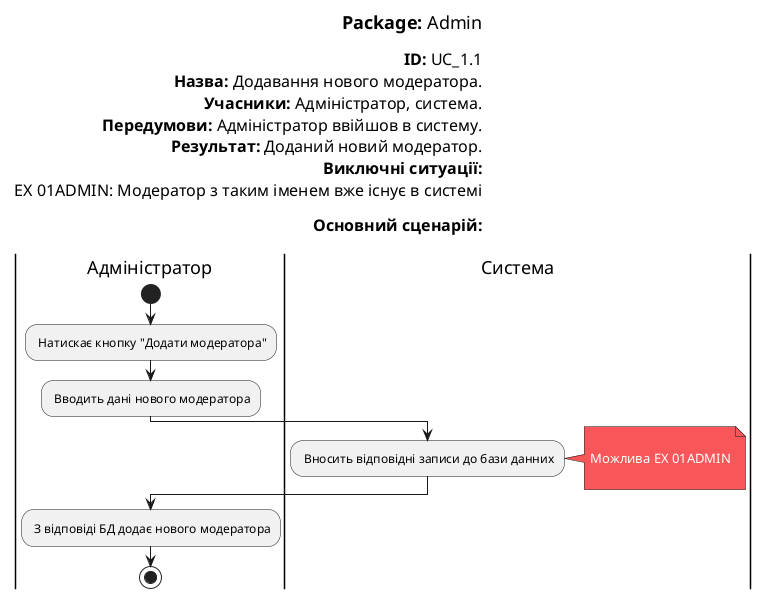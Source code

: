 @startuml
skinparam ArchimateBackgroundColor #ffffff
skinparam	shadowing false
skinparam Note {
	BackgroundColor #f85658
	FontColor #ffffff
}

left header
<font color=000 size=18><b>Package:</b> Admin

<font color=000 size=16><b>ID:</b> UC_1.1
<font color=000 size=16><b>Назва:</b> Додавання нового модератора.
<font color=000 size=16><b>Учасники:</b> Адміністратор, система.
<font color=000 size=16><b>Передумови:</b> Адміністратор ввійшов в систему.
<font color=000 size=16><b>Результат:</b> Доданий новий модератор.
<font color=000 size=16><b>Виключні ситуації:</b>
<font color=000 size=16> EX 01ADMIN: Модератор з таким іменем вже існує в системі

<font color=000 size=16><b>Основний сценарій:</b>

end header

|Адміністратор|
start
: Натискає кнопку "Додати модератора";

: Вводить дані нового модератора;


|Система|

: Вносить відповідні записи до бази данних;

note right

	Можлива EX 01ADMIN

end note

|Адміністратор|

: З відповіді БД додає нового модератора;

stop;


@enduml
